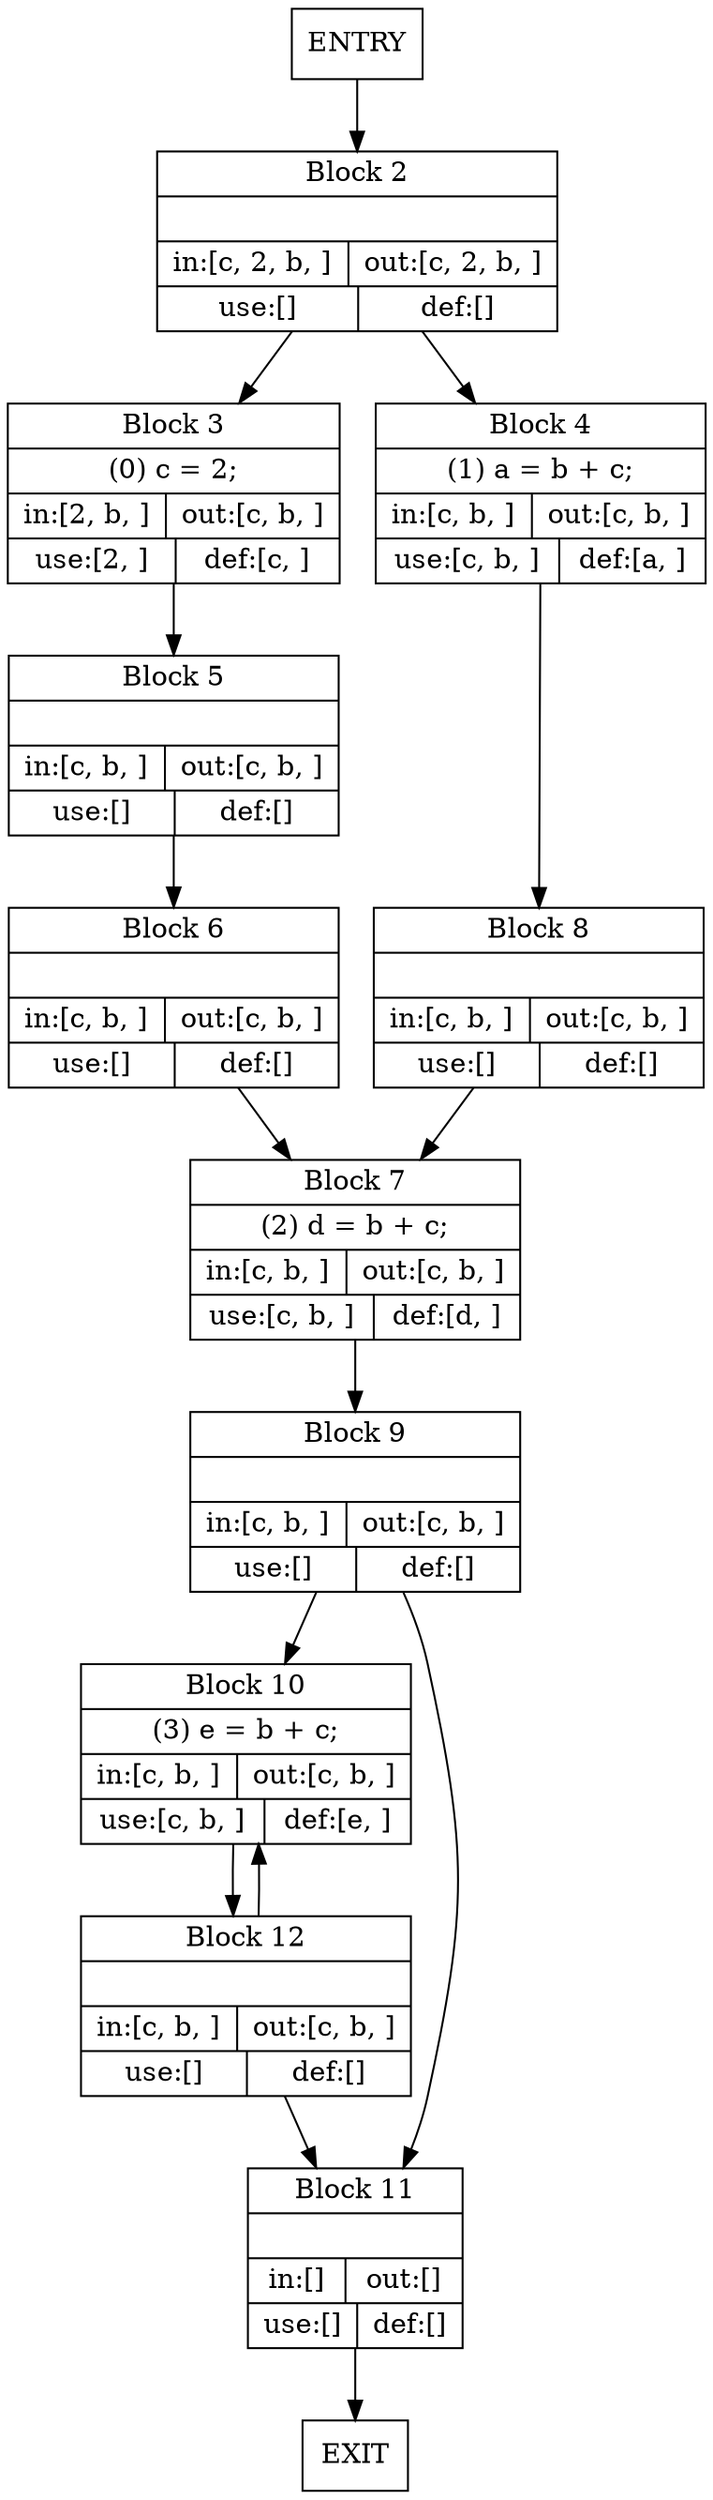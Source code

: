 digraph {
node [shape=record];
0 [label="ENTRY"];
1 [label="EXIT"];
2 [label=<{Block 2||{in:[c, 2, b, ]|out:[c, 2, b, ]}|{use:[]|def:[]}}>];
3 [label=<{Block 3|(0) c = 2;|{in:[2, b, ]|out:[c, b, ]}|{use:[2, ]|def:[c, ]}}>];
4 [label=<{Block 4|(1) a = b + c;|{in:[c, b, ]|out:[c, b, ]}|{use:[c, b, ]|def:[a, ]}}>];
5 [label=<{Block 5||{in:[c, b, ]|out:[c, b, ]}|{use:[]|def:[]}}>];
6 [label=<{Block 6||{in:[c, b, ]|out:[c, b, ]}|{use:[]|def:[]}}>];
7 [label=<{Block 7|(2) d = b + c;|{in:[c, b, ]|out:[c, b, ]}|{use:[c, b, ]|def:[d, ]}}>];
8 [label=<{Block 8||{in:[c, b, ]|out:[c, b, ]}|{use:[]|def:[]}}>];
9 [label=<{Block 9||{in:[c, b, ]|out:[c, b, ]}|{use:[]|def:[]}}>];
10 [label=<{Block 10|(3) e = b + c;|{in:[c, b, ]|out:[c, b, ]}|{use:[c, b, ]|def:[e, ]}}>];
11 [label=<{Block 11||{in:[]|out:[]}|{use:[]|def:[]}}>];
12 [label=<{Block 12||{in:[c, b, ]|out:[c, b, ]}|{use:[]|def:[]}}>];
0 -> 2;
2 -> 3;
2 -> 4;
3 -> 5;
4 -> 8;
5 -> 6;
6 -> 7;
7 -> 9;
8 -> 7;
9 -> 10;
9 -> 11;
10 -> 12;
11 -> 1;
12 -> 10;
12 -> 11;
}
